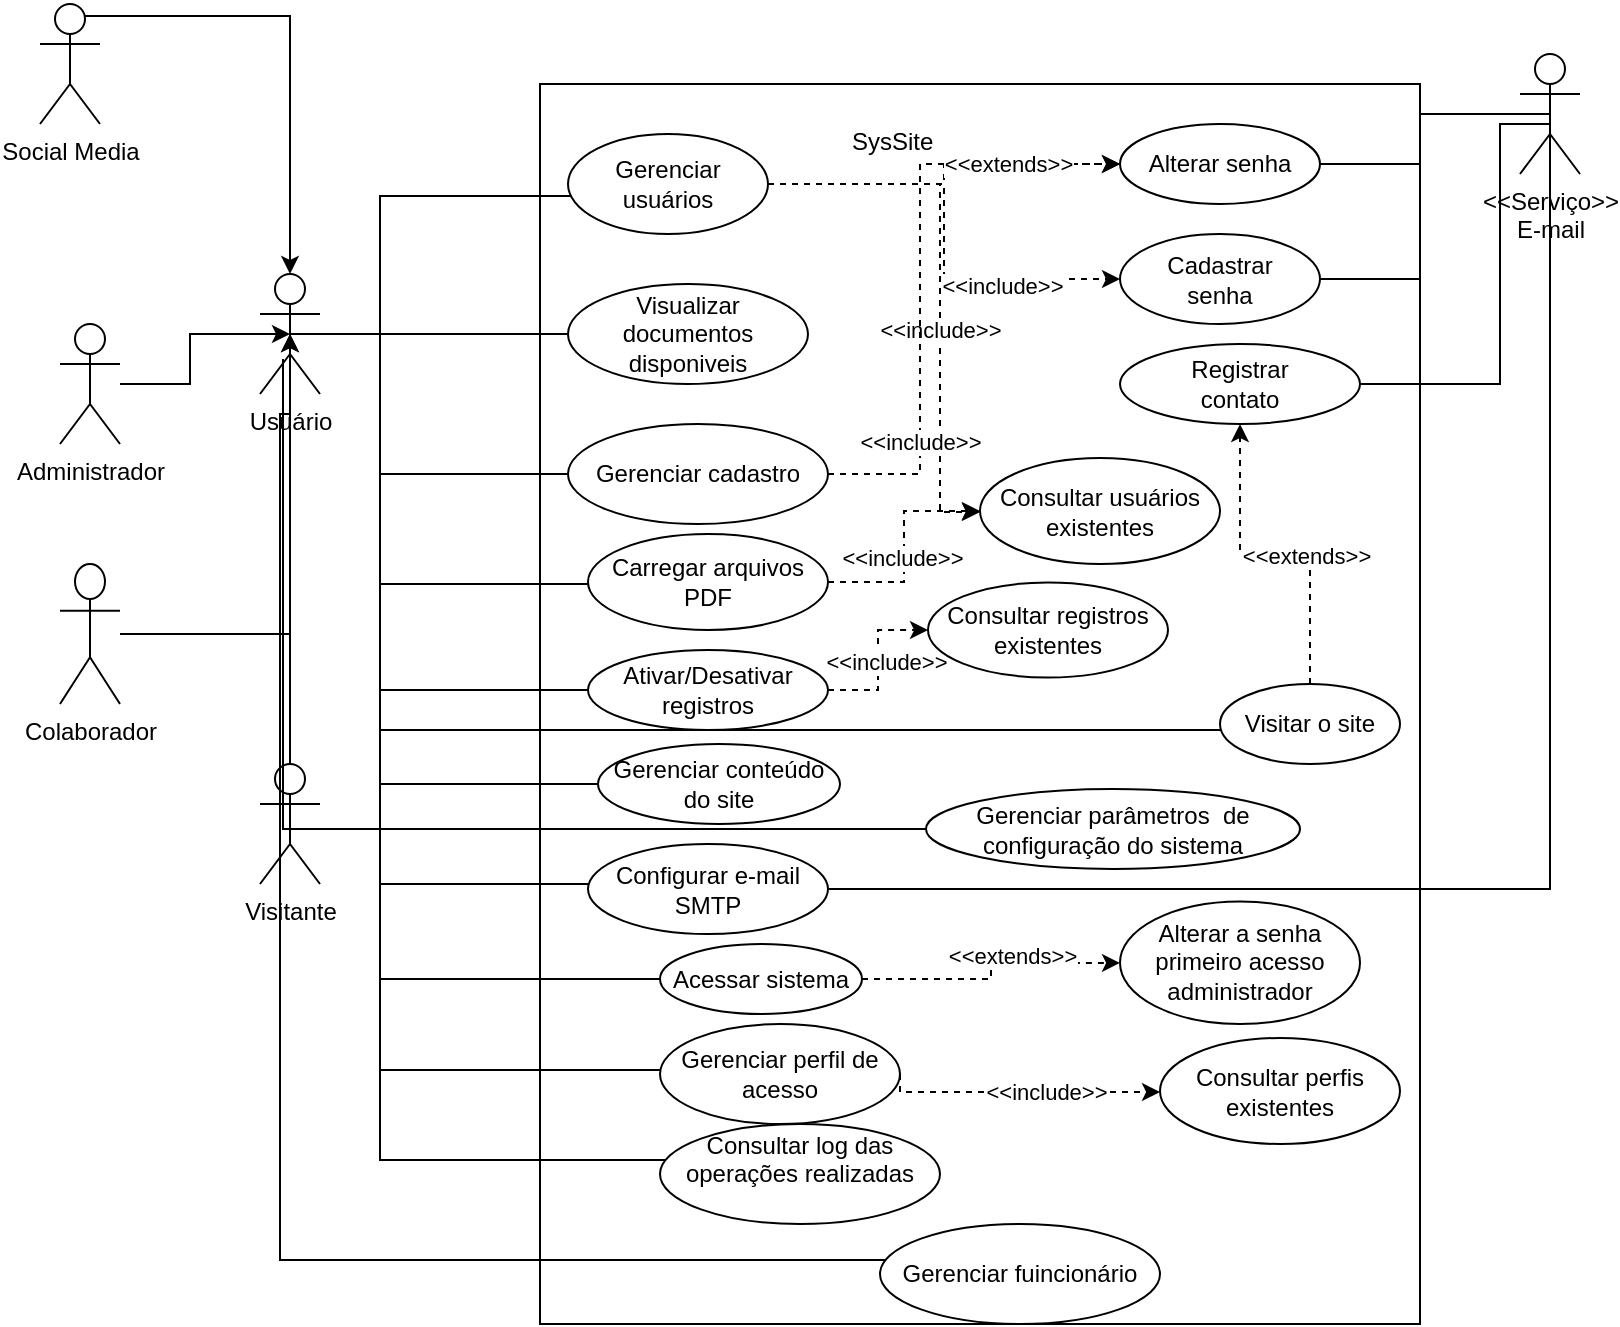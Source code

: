 <mxfile version="24.7.8">
  <diagram name="Página-1" id="qBIl0i3Tgtyagl_yFDEk">
    <mxGraphModel dx="1050" dy="621" grid="1" gridSize="10" guides="1" tooltips="1" connect="1" arrows="1" fold="1" page="1" pageScale="1" pageWidth="827" pageHeight="1169" math="0" shadow="0">
      <root>
        <mxCell id="0" />
        <mxCell id="1" parent="0" />
        <object label="Usuário" Usuário="" id="NZdatJUdCUIzOeaMkChF-2">
          <mxCell style="shape=umlActor;verticalLabelPosition=bottom;verticalAlign=top;html=1;outlineConnect=0;" parent="1" vertex="1">
            <mxGeometry x="140" y="145" width="30" height="60" as="geometry" />
          </mxCell>
        </object>
        <mxCell id="NZdatJUdCUIzOeaMkChF-13" style="edgeStyle=orthogonalEdgeStyle;rounded=0;orthogonalLoop=1;jettySize=auto;html=1;entryX=0.5;entryY=0.5;entryDx=0;entryDy=0;entryPerimeter=0;" parent="1" source="NZdatJUdCUIzOeaMkChF-5" target="NZdatJUdCUIzOeaMkChF-2" edge="1">
          <mxGeometry relative="1" as="geometry" />
        </mxCell>
        <object label="Administrador" Usuário="" id="NZdatJUdCUIzOeaMkChF-5">
          <mxCell style="shape=umlActor;verticalLabelPosition=bottom;verticalAlign=top;html=1;outlineConnect=0;" parent="1" vertex="1">
            <mxGeometry x="40" y="170" width="30" height="60" as="geometry" />
          </mxCell>
        </object>
        <mxCell id="NZdatJUdCUIzOeaMkChF-12" style="edgeStyle=orthogonalEdgeStyle;rounded=0;orthogonalLoop=1;jettySize=auto;html=1;entryX=0.5;entryY=0.5;entryDx=0;entryDy=0;entryPerimeter=0;" parent="1" source="NZdatJUdCUIzOeaMkChF-6" target="NZdatJUdCUIzOeaMkChF-2" edge="1">
          <mxGeometry relative="1" as="geometry" />
        </mxCell>
        <object label="Colaborador" Usuário="" id="NZdatJUdCUIzOeaMkChF-6">
          <mxCell style="shape=umlActor;verticalLabelPosition=bottom;verticalAlign=top;html=1;outlineConnect=0;" parent="1" vertex="1">
            <mxGeometry x="40" y="290" width="30" height="70" as="geometry" />
          </mxCell>
        </object>
        <mxCell id="NZdatJUdCUIzOeaMkChF-11" style="edgeStyle=orthogonalEdgeStyle;rounded=0;orthogonalLoop=1;jettySize=auto;html=1;exitX=0.75;exitY=0.1;exitDx=0;exitDy=0;exitPerimeter=0;" parent="1" source="NZdatJUdCUIzOeaMkChF-7" target="NZdatJUdCUIzOeaMkChF-2" edge="1">
          <mxGeometry relative="1" as="geometry">
            <mxPoint x="150" y="130" as="targetPoint" />
          </mxGeometry>
        </mxCell>
        <object label="Social Media" Usuário="" id="NZdatJUdCUIzOeaMkChF-7">
          <mxCell style="shape=umlActor;verticalLabelPosition=bottom;verticalAlign=top;html=1;outlineConnect=0;" parent="1" vertex="1">
            <mxGeometry x="30" y="10" width="30" height="60" as="geometry" />
          </mxCell>
        </object>
        <mxCell id="NZdatJUdCUIzOeaMkChF-14" value="" style="rounded=0;whiteSpace=wrap;html=1;" parent="1" vertex="1">
          <mxGeometry x="280" y="50" width="440" height="620" as="geometry" />
        </mxCell>
        <mxCell id="NZdatJUdCUIzOeaMkChF-15" value="SysSite" style="text;strokeColor=none;fillColor=none;spacingLeft=4;spacingRight=4;overflow=hidden;rotatable=0;points=[[0,0.5],[1,0.5]];portConstraint=eastwest;fontSize=12;whiteSpace=wrap;html=1;" parent="1" vertex="1">
          <mxGeometry x="430" y="65" width="60" height="30" as="geometry" />
        </mxCell>
        <mxCell id="NZdatJUdCUIzOeaMkChF-16" value="Visualizar documentos disponiveis" style="ellipse;whiteSpace=wrap;html=1;" parent="1" vertex="1">
          <mxGeometry x="294" y="150" width="120" height="50" as="geometry" />
        </mxCell>
        <mxCell id="NZdatJUdCUIzOeaMkChF-17" value="" style="endArrow=none;html=1;rounded=0;exitX=0.5;exitY=0.5;exitDx=0;exitDy=0;exitPerimeter=0;" parent="1" source="NZdatJUdCUIzOeaMkChF-2" target="NZdatJUdCUIzOeaMkChF-16" edge="1">
          <mxGeometry width="50" height="50" relative="1" as="geometry">
            <mxPoint x="380" y="290" as="sourcePoint" />
            <mxPoint x="430" y="240" as="targetPoint" />
          </mxGeometry>
        </mxCell>
        <mxCell id="NZdatJUdCUIzOeaMkChF-30" style="edgeStyle=orthogonalEdgeStyle;rounded=0;orthogonalLoop=1;jettySize=auto;html=1;entryX=0;entryY=0.5;entryDx=0;entryDy=0;dashed=1;" parent="1" source="NZdatJUdCUIzOeaMkChF-18" target="NZdatJUdCUIzOeaMkChF-23" edge="1">
          <mxGeometry relative="1" as="geometry" />
        </mxCell>
        <mxCell id="NZdatJUdCUIzOeaMkChF-43" value="&amp;lt;&amp;lt;include&amp;gt;&amp;gt;" style="edgeLabel;html=1;align=center;verticalAlign=middle;resizable=0;points=[];" parent="NZdatJUdCUIzOeaMkChF-30" vertex="1" connectable="0">
          <mxGeometry x="0.594" y="2" relative="1" as="geometry">
            <mxPoint x="-14" y="5" as="offset" />
          </mxGeometry>
        </mxCell>
        <mxCell id="NZdatJUdCUIzOeaMkChF-31" style="edgeStyle=orthogonalEdgeStyle;rounded=0;orthogonalLoop=1;jettySize=auto;html=1;entryX=0;entryY=0.5;entryDx=0;entryDy=0;dashed=1;" parent="1" source="NZdatJUdCUIzOeaMkChF-18" target="NZdatJUdCUIzOeaMkChF-19" edge="1">
          <mxGeometry relative="1" as="geometry" />
        </mxCell>
        <mxCell id="NZdatJUdCUIzOeaMkChF-41" style="edgeStyle=orthogonalEdgeStyle;rounded=0;orthogonalLoop=1;jettySize=auto;html=1;entryX=0.5;entryY=0.5;entryDx=0;entryDy=0;entryPerimeter=0;endArrow=none;endFill=0;" parent="1" target="NZdatJUdCUIzOeaMkChF-2" edge="1">
          <mxGeometry relative="1" as="geometry">
            <mxPoint x="324" y="105" as="sourcePoint" />
            <mxPoint x="200" y="170" as="targetPoint" />
            <Array as="points">
              <mxPoint x="324" y="106" />
              <mxPoint x="200" y="106" />
              <mxPoint x="200" y="175" />
            </Array>
          </mxGeometry>
        </mxCell>
        <mxCell id="NZdatJUdCUIzOeaMkChF-73" style="edgeStyle=orthogonalEdgeStyle;rounded=0;orthogonalLoop=1;jettySize=auto;html=1;dashed=1;" parent="1" source="NZdatJUdCUIzOeaMkChF-18" target="NZdatJUdCUIzOeaMkChF-52" edge="1">
          <mxGeometry relative="1" as="geometry">
            <Array as="points">
              <mxPoint x="480" y="100" />
              <mxPoint x="480" y="264" />
            </Array>
          </mxGeometry>
        </mxCell>
        <mxCell id="NZdatJUdCUIzOeaMkChF-74" value="&amp;lt;&amp;lt;include&amp;gt;&amp;gt;" style="edgeLabel;html=1;align=center;verticalAlign=middle;resizable=0;points=[];" parent="NZdatJUdCUIzOeaMkChF-73" vertex="1" connectable="0">
          <mxGeometry x="0.178" relative="1" as="geometry">
            <mxPoint as="offset" />
          </mxGeometry>
        </mxCell>
        <mxCell id="NZdatJUdCUIzOeaMkChF-18" value="Gerenciar usuários" style="ellipse;whiteSpace=wrap;html=1;" parent="1" vertex="1">
          <mxGeometry x="294" y="75" width="100" height="50" as="geometry" />
        </mxCell>
        <mxCell id="NZdatJUdCUIzOeaMkChF-19" value="Alterar senha" style="ellipse;whiteSpace=wrap;html=1;" parent="1" vertex="1">
          <mxGeometry x="570" y="70" width="100" height="40" as="geometry" />
        </mxCell>
        <mxCell id="NZdatJUdCUIzOeaMkChF-22" value="" style="edgeStyle=orthogonalEdgeStyle;rounded=0;orthogonalLoop=1;jettySize=auto;html=1;entryX=1;entryY=0.5;entryDx=0;entryDy=0;endArrow=none;endFill=0;" parent="1" source="NZdatJUdCUIzOeaMkChF-20" target="NZdatJUdCUIzOeaMkChF-19" edge="1">
          <mxGeometry relative="1" as="geometry">
            <mxPoint x="725" y="180" as="targetPoint" />
          </mxGeometry>
        </mxCell>
        <mxCell id="NZdatJUdCUIzOeaMkChF-24" style="edgeStyle=orthogonalEdgeStyle;rounded=0;orthogonalLoop=1;jettySize=auto;html=1;entryX=1;entryY=0.5;entryDx=0;entryDy=0;endArrow=none;endFill=0;exitX=0.5;exitY=0.5;exitDx=0;exitDy=0;exitPerimeter=0;" parent="1" source="NZdatJUdCUIzOeaMkChF-20" target="NZdatJUdCUIzOeaMkChF-23" edge="1">
          <mxGeometry relative="1" as="geometry" />
        </mxCell>
        <mxCell id="NZdatJUdCUIzOeaMkChF-26" style="edgeStyle=orthogonalEdgeStyle;rounded=0;orthogonalLoop=1;jettySize=auto;html=1;endArrow=none;endFill=0;exitX=0.5;exitY=0.5;exitDx=0;exitDy=0;exitPerimeter=0;" parent="1" source="NZdatJUdCUIzOeaMkChF-20" target="NZdatJUdCUIzOeaMkChF-25" edge="1">
          <mxGeometry relative="1" as="geometry">
            <Array as="points">
              <mxPoint x="785" y="70" />
              <mxPoint x="760" y="70" />
              <mxPoint x="760" y="200" />
            </Array>
          </mxGeometry>
        </mxCell>
        <mxCell id="NZdatJUdCUIzOeaMkChF-20" value="&amp;lt;&amp;lt;Serviço&amp;gt;&amp;gt;&lt;br&gt;E-mail&lt;br&gt;" style="shape=umlActor;verticalLabelPosition=bottom;verticalAlign=top;html=1;outlineConnect=0;" parent="1" vertex="1">
          <mxGeometry x="770" y="35" width="30" height="60" as="geometry" />
        </mxCell>
        <mxCell id="NZdatJUdCUIzOeaMkChF-23" value="Cadastrar &lt;br&gt;senha" style="ellipse;whiteSpace=wrap;html=1;" parent="1" vertex="1">
          <mxGeometry x="570" y="125" width="100" height="45" as="geometry" />
        </mxCell>
        <mxCell id="NZdatJUdCUIzOeaMkChF-25" value="Registrar &lt;br&gt;contato" style="ellipse;whiteSpace=wrap;html=1;" parent="1" vertex="1">
          <mxGeometry x="570" y="180" width="120" height="40" as="geometry" />
        </mxCell>
        <mxCell id="NZdatJUdCUIzOeaMkChF-37" style="edgeStyle=orthogonalEdgeStyle;rounded=0;orthogonalLoop=1;jettySize=auto;html=1;entryX=0;entryY=0.5;entryDx=0;entryDy=0;dashed=1;" parent="1" source="NZdatJUdCUIzOeaMkChF-35" target="NZdatJUdCUIzOeaMkChF-19" edge="1">
          <mxGeometry relative="1" as="geometry">
            <Array as="points">
              <mxPoint x="470" y="245" />
              <mxPoint x="470" y="90" />
            </Array>
          </mxGeometry>
        </mxCell>
        <mxCell id="NZdatJUdCUIzOeaMkChF-42" value="&amp;lt;&amp;lt;include&amp;gt;&amp;gt;" style="edgeLabel;html=1;align=center;verticalAlign=middle;resizable=0;points=[];" parent="NZdatJUdCUIzOeaMkChF-37" vertex="1" connectable="0">
          <mxGeometry x="0.165" y="3" relative="1" as="geometry">
            <mxPoint x="3" y="113" as="offset" />
          </mxGeometry>
        </mxCell>
        <mxCell id="NZdatJUdCUIzOeaMkChF-44" value="&amp;lt;&amp;lt;extends&amp;gt;&amp;gt;" style="edgeLabel;html=1;align=center;verticalAlign=middle;resizable=0;points=[];" parent="NZdatJUdCUIzOeaMkChF-37" vertex="1" connectable="0">
          <mxGeometry x="0.624" relative="1" as="geometry">
            <mxPoint as="offset" />
          </mxGeometry>
        </mxCell>
        <mxCell id="NZdatJUdCUIzOeaMkChF-45" style="edgeStyle=orthogonalEdgeStyle;rounded=0;orthogonalLoop=1;jettySize=auto;html=1;entryX=0.5;entryY=0.5;entryDx=0;entryDy=0;entryPerimeter=0;endArrow=none;endFill=0;" parent="1" source="NZdatJUdCUIzOeaMkChF-35" target="NZdatJUdCUIzOeaMkChF-2" edge="1">
          <mxGeometry relative="1" as="geometry">
            <Array as="points">
              <mxPoint x="200" y="245" />
              <mxPoint x="200" y="175" />
            </Array>
          </mxGeometry>
        </mxCell>
        <mxCell id="NZdatJUdCUIzOeaMkChF-35" value="Gerenciar cadastro" style="ellipse;whiteSpace=wrap;html=1;" parent="1" vertex="1">
          <mxGeometry x="294" y="220" width="130" height="50" as="geometry" />
        </mxCell>
        <mxCell id="NZdatJUdCUIzOeaMkChF-47" style="edgeStyle=orthogonalEdgeStyle;rounded=0;orthogonalLoop=1;jettySize=auto;html=1;entryX=0.5;entryY=0.5;entryDx=0;entryDy=0;entryPerimeter=0;endArrow=none;endFill=0;" parent="1" source="NZdatJUdCUIzOeaMkChF-46" target="NZdatJUdCUIzOeaMkChF-2" edge="1">
          <mxGeometry relative="1" as="geometry">
            <Array as="points">
              <mxPoint x="200" y="450" />
              <mxPoint x="200" y="175" />
            </Array>
          </mxGeometry>
        </mxCell>
        <mxCell id="NZdatJUdCUIzOeaMkChF-57" style="edgeStyle=orthogonalEdgeStyle;rounded=0;orthogonalLoop=1;jettySize=auto;html=1;entryX=0.5;entryY=0.5;entryDx=0;entryDy=0;entryPerimeter=0;endArrow=none;endFill=0;" parent="1" source="NZdatJUdCUIzOeaMkChF-46" target="NZdatJUdCUIzOeaMkChF-20" edge="1">
          <mxGeometry relative="1" as="geometry" />
        </mxCell>
        <mxCell id="NZdatJUdCUIzOeaMkChF-46" value="Configurar e-mail SMTP" style="ellipse;whiteSpace=wrap;html=1;" parent="1" vertex="1">
          <mxGeometry x="304" y="430" width="120" height="45" as="geometry" />
        </mxCell>
        <mxCell id="NZdatJUdCUIzOeaMkChF-50" style="edgeStyle=orthogonalEdgeStyle;rounded=0;orthogonalLoop=1;jettySize=auto;html=1;entryX=0.5;entryY=0.5;entryDx=0;entryDy=0;entryPerimeter=0;endArrow=none;endFill=0;" parent="1" source="NZdatJUdCUIzOeaMkChF-49" target="NZdatJUdCUIzOeaMkChF-2" edge="1">
          <mxGeometry relative="1" as="geometry">
            <Array as="points">
              <mxPoint x="200" y="400" />
              <mxPoint x="200" y="175" />
            </Array>
          </mxGeometry>
        </mxCell>
        <mxCell id="NZdatJUdCUIzOeaMkChF-49" value="Gerenciar conteúdo do site" style="ellipse;whiteSpace=wrap;html=1;" parent="1" vertex="1">
          <mxGeometry x="309" y="380" width="121" height="40" as="geometry" />
        </mxCell>
        <mxCell id="NZdatJUdCUIzOeaMkChF-53" style="edgeStyle=orthogonalEdgeStyle;rounded=0;orthogonalLoop=1;jettySize=auto;html=1;entryX=0.5;entryY=0.5;entryDx=0;entryDy=0;entryPerimeter=0;endArrow=none;endFill=0;" parent="1" source="NZdatJUdCUIzOeaMkChF-51" target="NZdatJUdCUIzOeaMkChF-2" edge="1">
          <mxGeometry relative="1" as="geometry">
            <Array as="points">
              <mxPoint x="200" y="300" />
              <mxPoint x="200" y="175" />
            </Array>
          </mxGeometry>
        </mxCell>
        <mxCell id="NZdatJUdCUIzOeaMkChF-55" style="edgeStyle=orthogonalEdgeStyle;rounded=0;orthogonalLoop=1;jettySize=auto;html=1;dashed=1;" parent="1" source="NZdatJUdCUIzOeaMkChF-51" target="NZdatJUdCUIzOeaMkChF-52" edge="1">
          <mxGeometry relative="1" as="geometry" />
        </mxCell>
        <mxCell id="NZdatJUdCUIzOeaMkChF-56" value="&amp;lt;&amp;lt;include&amp;gt;&amp;gt;" style="edgeLabel;html=1;align=center;verticalAlign=middle;resizable=0;points=[];" parent="NZdatJUdCUIzOeaMkChF-55" vertex="1" connectable="0">
          <mxGeometry x="-0.09" y="1" relative="1" as="geometry">
            <mxPoint as="offset" />
          </mxGeometry>
        </mxCell>
        <mxCell id="NZdatJUdCUIzOeaMkChF-51" value="Carregar arquivos PDF" style="ellipse;whiteSpace=wrap;html=1;" parent="1" vertex="1">
          <mxGeometry x="304" y="275" width="120" height="48" as="geometry" />
        </mxCell>
        <mxCell id="NZdatJUdCUIzOeaMkChF-52" value="Consultar usuários existentes" style="ellipse;whiteSpace=wrap;html=1;" parent="1" vertex="1">
          <mxGeometry x="500" y="237" width="120" height="53" as="geometry" />
        </mxCell>
        <mxCell id="NZdatJUdCUIzOeaMkChF-60" value="" style="edgeStyle=orthogonalEdgeStyle;rounded=0;orthogonalLoop=1;jettySize=auto;html=1;dashed=1;" parent="1" source="NZdatJUdCUIzOeaMkChF-58" target="NZdatJUdCUIzOeaMkChF-25" edge="1">
          <mxGeometry relative="1" as="geometry" />
        </mxCell>
        <mxCell id="NZdatJUdCUIzOeaMkChF-61" value="&amp;lt;&amp;lt;extends&amp;gt;&amp;gt;" style="edgeLabel;html=1;align=center;verticalAlign=middle;resizable=0;points=[];" parent="NZdatJUdCUIzOeaMkChF-60" vertex="1" connectable="0">
          <mxGeometry x="-0.217" y="2" relative="1" as="geometry">
            <mxPoint as="offset" />
          </mxGeometry>
        </mxCell>
        <mxCell id="NZdatJUdCUIzOeaMkChF-68" style="edgeStyle=orthogonalEdgeStyle;rounded=0;orthogonalLoop=1;jettySize=auto;html=1;endArrow=none;endFill=0;" parent="1" target="NZdatJUdCUIzOeaMkChF-2" edge="1">
          <mxGeometry relative="1" as="geometry">
            <mxPoint x="635" y="372" as="sourcePoint" />
            <mxPoint x="170" y="207" as="targetPoint" />
            <Array as="points">
              <mxPoint x="635" y="373" />
              <mxPoint x="200" y="373" />
              <mxPoint x="200" y="175" />
            </Array>
          </mxGeometry>
        </mxCell>
        <mxCell id="NZdatJUdCUIzOeaMkChF-58" value="Visitar o site" style="ellipse;whiteSpace=wrap;html=1;" parent="1" vertex="1">
          <mxGeometry x="620" y="350" width="90" height="40" as="geometry" />
        </mxCell>
        <mxCell id="NZdatJUdCUIzOeaMkChF-65" style="edgeStyle=orthogonalEdgeStyle;rounded=0;orthogonalLoop=1;jettySize=auto;html=1;entryX=0.5;entryY=0.5;entryDx=0;entryDy=0;entryPerimeter=0;" parent="1" source="NZdatJUdCUIzOeaMkChF-62" target="NZdatJUdCUIzOeaMkChF-2" edge="1">
          <mxGeometry relative="1" as="geometry">
            <Array as="points">
              <mxPoint x="155" y="290" />
              <mxPoint x="155" y="290" />
            </Array>
          </mxGeometry>
        </mxCell>
        <mxCell id="NZdatJUdCUIzOeaMkChF-62" value="Visitante" style="shape=umlActor;verticalLabelPosition=bottom;verticalAlign=top;html=1;outlineConnect=0;" parent="1" vertex="1">
          <mxGeometry x="140" y="390" width="30" height="60" as="geometry" />
        </mxCell>
        <mxCell id="NZdatJUdCUIzOeaMkChF-69" style="edgeStyle=orthogonalEdgeStyle;rounded=0;orthogonalLoop=1;jettySize=auto;html=1;entryX=0.5;entryY=0.5;entryDx=0;entryDy=0;entryPerimeter=0;endArrow=none;endFill=0;" parent="1" source="NZdatJUdCUIzOeaMkChF-67" target="NZdatJUdCUIzOeaMkChF-2" edge="1">
          <mxGeometry relative="1" as="geometry">
            <Array as="points">
              <mxPoint x="200" y="353" />
              <mxPoint x="200" y="175" />
            </Array>
          </mxGeometry>
        </mxCell>
        <mxCell id="NZdatJUdCUIzOeaMkChF-71" style="edgeStyle=orthogonalEdgeStyle;rounded=0;orthogonalLoop=1;jettySize=auto;html=1;dashed=1;" parent="1" source="NZdatJUdCUIzOeaMkChF-67" target="NZdatJUdCUIzOeaMkChF-70" edge="1">
          <mxGeometry relative="1" as="geometry" />
        </mxCell>
        <mxCell id="NZdatJUdCUIzOeaMkChF-72" value="&amp;lt;&amp;lt;include&amp;gt;&amp;gt;" style="edgeLabel;html=1;align=center;verticalAlign=middle;resizable=0;points=[];" parent="NZdatJUdCUIzOeaMkChF-71" vertex="1" connectable="0">
          <mxGeometry x="-0.024" y="-4" relative="1" as="geometry">
            <mxPoint as="offset" />
          </mxGeometry>
        </mxCell>
        <mxCell id="NZdatJUdCUIzOeaMkChF-67" value="Ativar/Desativar registros" style="ellipse;whiteSpace=wrap;html=1;" parent="1" vertex="1">
          <mxGeometry x="304" y="333" width="120" height="40" as="geometry" />
        </mxCell>
        <mxCell id="NZdatJUdCUIzOeaMkChF-70" value="Consultar registros existentes" style="ellipse;whiteSpace=wrap;html=1;" parent="1" vertex="1">
          <mxGeometry x="474" y="299.25" width="120" height="47.5" as="geometry" />
        </mxCell>
        <mxCell id="NZdatJUdCUIzOeaMkChF-77" style="edgeStyle=orthogonalEdgeStyle;rounded=0;orthogonalLoop=1;jettySize=auto;html=1;dashed=1;" parent="1" source="NZdatJUdCUIzOeaMkChF-75" target="NZdatJUdCUIzOeaMkChF-76" edge="1">
          <mxGeometry relative="1" as="geometry" />
        </mxCell>
        <mxCell id="NZdatJUdCUIzOeaMkChF-79" value="&amp;lt;&amp;lt;extends&amp;gt;&amp;gt;" style="edgeLabel;html=1;align=center;verticalAlign=middle;resizable=0;points=[];" parent="NZdatJUdCUIzOeaMkChF-77" vertex="1" connectable="0">
          <mxGeometry x="0.21" y="4" relative="1" as="geometry">
            <mxPoint as="offset" />
          </mxGeometry>
        </mxCell>
        <mxCell id="NZdatJUdCUIzOeaMkChF-78" style="edgeStyle=orthogonalEdgeStyle;rounded=0;orthogonalLoop=1;jettySize=auto;html=1;endArrow=none;endFill=0;" parent="1" source="NZdatJUdCUIzOeaMkChF-75" target="NZdatJUdCUIzOeaMkChF-2" edge="1">
          <mxGeometry relative="1" as="geometry">
            <Array as="points">
              <mxPoint x="200" y="498" />
              <mxPoint x="200" y="175" />
            </Array>
          </mxGeometry>
        </mxCell>
        <mxCell id="NZdatJUdCUIzOeaMkChF-75" value="Acessar sistema" style="ellipse;whiteSpace=wrap;html=1;" parent="1" vertex="1">
          <mxGeometry x="340" y="480" width="101" height="35" as="geometry" />
        </mxCell>
        <mxCell id="NZdatJUdCUIzOeaMkChF-76" value="Alterar a senha primeiro acesso administrador" style="ellipse;whiteSpace=wrap;html=1;" parent="1" vertex="1">
          <mxGeometry x="570" y="458.75" width="120" height="61.25" as="geometry" />
        </mxCell>
        <mxCell id="R8VgSRiTnh66kHiYbCdu-2" style="edgeStyle=orthogonalEdgeStyle;rounded=0;orthogonalLoop=1;jettySize=auto;html=1;endArrow=none;endFill=0;entryX=0.5;entryY=0.5;entryDx=0;entryDy=0;entryPerimeter=0;" edge="1" parent="1" source="R8VgSRiTnh66kHiYbCdu-3" target="NZdatJUdCUIzOeaMkChF-2">
          <mxGeometry relative="1" as="geometry">
            <Array as="points">
              <mxPoint x="200" y="543" />
              <mxPoint x="200" y="175" />
            </Array>
            <mxPoint x="170" y="220" as="targetPoint" />
          </mxGeometry>
        </mxCell>
        <mxCell id="R8VgSRiTnh66kHiYbCdu-3" value="Gerenciar perfil de acesso" style="ellipse;whiteSpace=wrap;html=1;" vertex="1" parent="1">
          <mxGeometry x="340" y="520" width="120" height="50" as="geometry" />
        </mxCell>
        <mxCell id="R8VgSRiTnh66kHiYbCdu-6" style="edgeStyle=orthogonalEdgeStyle;rounded=0;orthogonalLoop=1;jettySize=auto;html=1;dashed=1;exitX=1;exitY=0.5;exitDx=0;exitDy=0;" edge="1" parent="1" target="R8VgSRiTnh66kHiYbCdu-8" source="R8VgSRiTnh66kHiYbCdu-3">
          <mxGeometry relative="1" as="geometry">
            <Array as="points">
              <mxPoint x="460" y="554" />
            </Array>
            <mxPoint x="484" y="390" as="sourcePoint" />
          </mxGeometry>
        </mxCell>
        <mxCell id="R8VgSRiTnh66kHiYbCdu-7" value="&amp;lt;&amp;lt;include&amp;gt;&amp;gt;" style="edgeLabel;html=1;align=center;verticalAlign=middle;resizable=0;points=[];" vertex="1" connectable="0" parent="R8VgSRiTnh66kHiYbCdu-6">
          <mxGeometry x="0.178" relative="1" as="geometry">
            <mxPoint as="offset" />
          </mxGeometry>
        </mxCell>
        <mxCell id="R8VgSRiTnh66kHiYbCdu-8" value="Consultar perfis existentes" style="ellipse;whiteSpace=wrap;html=1;" vertex="1" parent="1">
          <mxGeometry x="590" y="527" width="120" height="53" as="geometry" />
        </mxCell>
        <mxCell id="R8VgSRiTnh66kHiYbCdu-9" style="edgeStyle=orthogonalEdgeStyle;rounded=0;orthogonalLoop=1;jettySize=auto;html=1;entryX=0.5;entryY=0.5;entryDx=0;entryDy=0;entryPerimeter=0;endArrow=none;endFill=0;" edge="1" parent="1" source="R8VgSRiTnh66kHiYbCdu-10">
          <mxGeometry relative="1" as="geometry">
            <Array as="points">
              <mxPoint x="151.5" y="422.5" />
            </Array>
            <mxPoint x="151.5" y="187.5" as="targetPoint" />
          </mxGeometry>
        </mxCell>
        <mxCell id="R8VgSRiTnh66kHiYbCdu-10" value="Gerenciar parâmetros&amp;nbsp; de configuração do sistema" style="ellipse;whiteSpace=wrap;html=1;" vertex="1" parent="1">
          <mxGeometry x="473" y="402.5" width="187" height="40" as="geometry" />
        </mxCell>
        <mxCell id="R8VgSRiTnh66kHiYbCdu-11" style="edgeStyle=orthogonalEdgeStyle;rounded=0;orthogonalLoop=1;jettySize=auto;html=1;endArrow=none;endFill=0;entryX=0.5;entryY=0.5;entryDx=0;entryDy=0;entryPerimeter=0;" edge="1" parent="1" source="R8VgSRiTnh66kHiYbCdu-12" target="NZdatJUdCUIzOeaMkChF-2">
          <mxGeometry relative="1" as="geometry">
            <Array as="points">
              <mxPoint x="200" y="588" />
              <mxPoint x="200" y="175" />
            </Array>
            <mxPoint x="155" y="220" as="targetPoint" />
          </mxGeometry>
        </mxCell>
        <mxCell id="R8VgSRiTnh66kHiYbCdu-12" value="Consultar log das operações realizadas&lt;div&gt;&lt;br&gt;&lt;/div&gt;" style="ellipse;whiteSpace=wrap;html=1;" vertex="1" parent="1">
          <mxGeometry x="340" y="570" width="140" height="50" as="geometry" />
        </mxCell>
        <mxCell id="R8VgSRiTnh66kHiYbCdu-13" style="edgeStyle=orthogonalEdgeStyle;rounded=0;orthogonalLoop=1;jettySize=auto;html=1;endArrow=none;endFill=0;entryX=0.5;entryY=0.5;entryDx=0;entryDy=0;entryPerimeter=0;" edge="1" parent="1" source="R8VgSRiTnh66kHiYbCdu-14" target="NZdatJUdCUIzOeaMkChF-2">
          <mxGeometry relative="1" as="geometry">
            <Array as="points">
              <mxPoint x="150" y="638" />
              <mxPoint x="150" y="215" />
              <mxPoint x="155" y="215" />
            </Array>
            <mxPoint x="255" y="215" as="targetPoint" />
          </mxGeometry>
        </mxCell>
        <mxCell id="R8VgSRiTnh66kHiYbCdu-14" value="&lt;div&gt;Gerenciar fuincionário&lt;/div&gt;" style="ellipse;whiteSpace=wrap;html=1;" vertex="1" parent="1">
          <mxGeometry x="450" y="620" width="140" height="50" as="geometry" />
        </mxCell>
      </root>
    </mxGraphModel>
  </diagram>
</mxfile>
